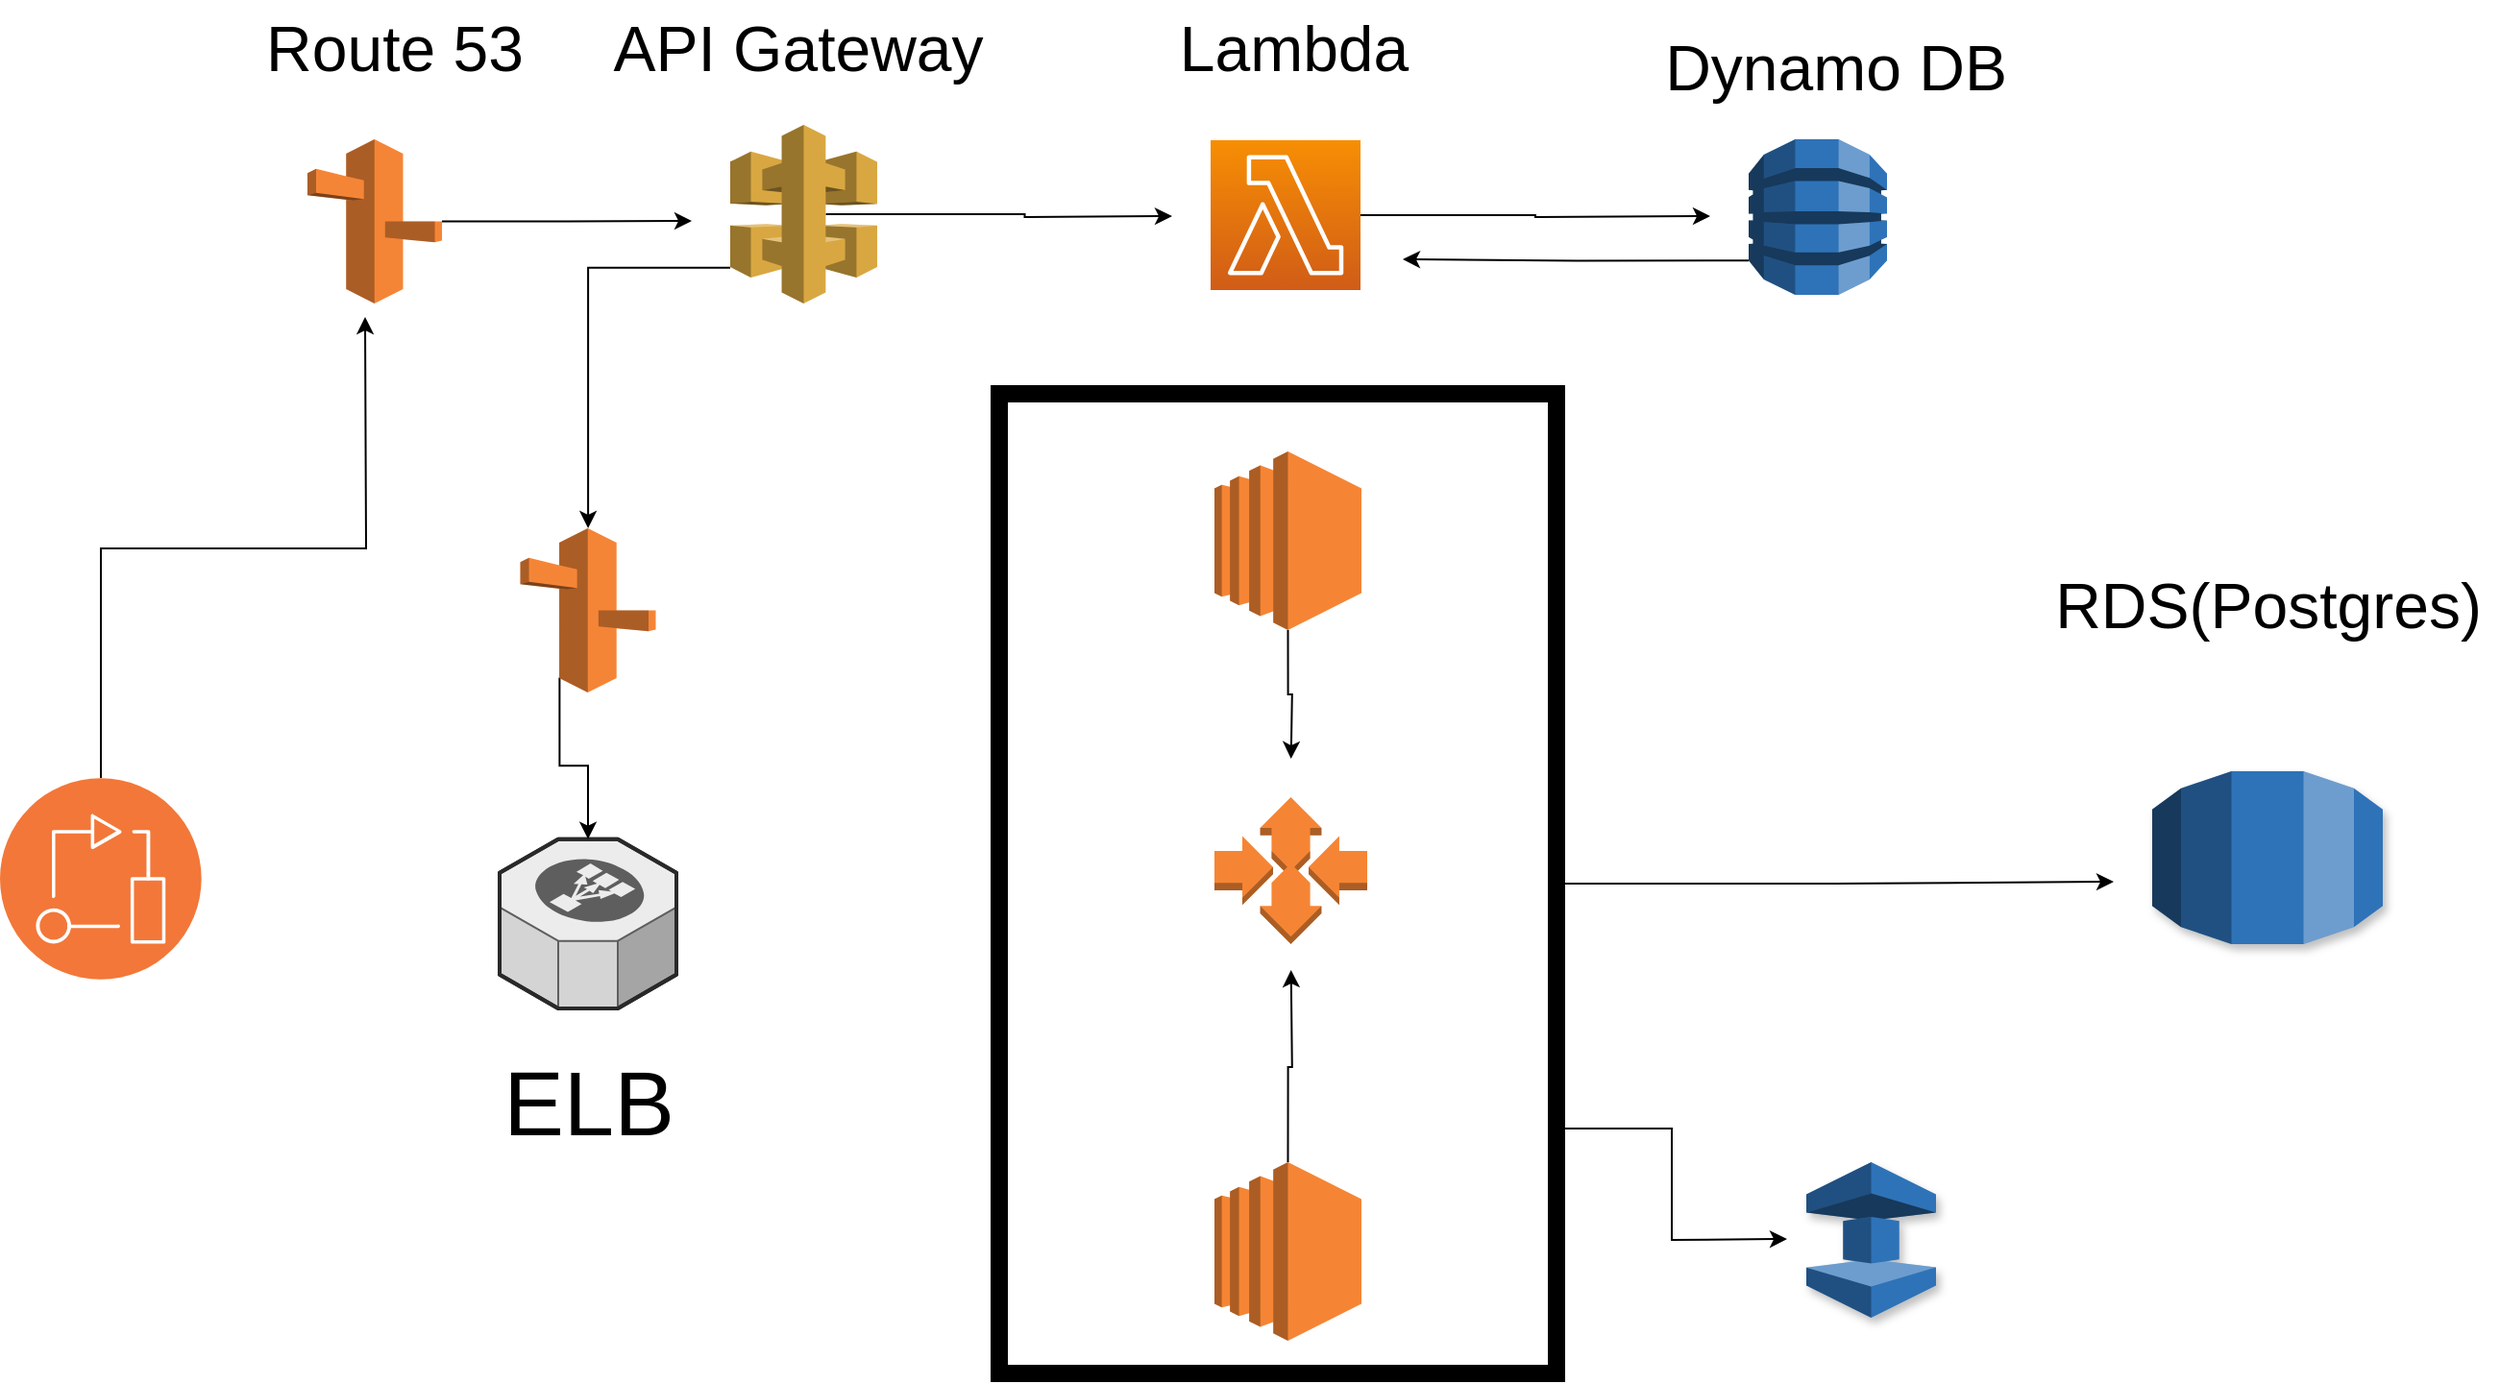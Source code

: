 <mxfile version="15.5.4" type="github">
  <diagram id="Ht1M8jgEwFfnCIfOTk4-" name="Page-1">
    <mxGraphModel dx="1711" dy="1103" grid="1" gridSize="10" guides="1" tooltips="1" connect="1" arrows="1" fold="1" page="1" pageScale="1" pageWidth="1169" pageHeight="827" math="0" shadow="0">
      <root>
        <mxCell id="0" />
        <mxCell id="1" parent="0" />
        <mxCell id="2VNhGdDJXCIvYu7sTkOq-33" style="edgeStyle=orthogonalEdgeStyle;rounded=0;orthogonalLoop=1;jettySize=auto;html=1;exitX=1;exitY=0.5;exitDx=0;exitDy=0;fontSize=33;verticalAlign=top;" edge="1" parent="1" source="2VNhGdDJXCIvYu7sTkOq-32">
          <mxGeometry relative="1" as="geometry">
            <mxPoint x="1120" y="494" as="targetPoint" />
          </mxGeometry>
        </mxCell>
        <mxCell id="2VNhGdDJXCIvYu7sTkOq-34" style="edgeStyle=orthogonalEdgeStyle;rounded=0;orthogonalLoop=1;jettySize=auto;html=1;exitX=1;exitY=0.75;exitDx=0;exitDy=0;fontSize=33;verticalAlign=top;" edge="1" parent="1" source="2VNhGdDJXCIvYu7sTkOq-32">
          <mxGeometry relative="1" as="geometry">
            <mxPoint x="950" y="680" as="targetPoint" />
          </mxGeometry>
        </mxCell>
        <mxCell id="2VNhGdDJXCIvYu7sTkOq-32" value="" style="whiteSpace=wrap;html=1;shadow=0;fontSize=33;strokeWidth=9;verticalAlign=top;" vertex="1" parent="1">
          <mxGeometry x="540" y="240" width="290" height="510" as="geometry" />
        </mxCell>
        <mxCell id="2VNhGdDJXCIvYu7sTkOq-18" style="edgeStyle=orthogonalEdgeStyle;rounded=0;orthogonalLoop=1;jettySize=auto;html=1;exitX=0;exitY=0.8;exitDx=0;exitDy=0;exitPerimeter=0;fontSize=47;" edge="1" parent="1" source="2VNhGdDJXCIvYu7sTkOq-1" target="2VNhGdDJXCIvYu7sTkOq-14">
          <mxGeometry relative="1" as="geometry" />
        </mxCell>
        <mxCell id="2VNhGdDJXCIvYu7sTkOq-21" style="edgeStyle=orthogonalEdgeStyle;rounded=0;orthogonalLoop=1;jettySize=auto;html=1;exitX=0.65;exitY=0.5;exitDx=0;exitDy=0;exitPerimeter=0;fontSize=47;" edge="1" parent="1" source="2VNhGdDJXCIvYu7sTkOq-1">
          <mxGeometry relative="1" as="geometry">
            <mxPoint x="630" y="147.5" as="targetPoint" />
          </mxGeometry>
        </mxCell>
        <mxCell id="2VNhGdDJXCIvYu7sTkOq-1" value="" style="outlineConnect=0;dashed=0;verticalLabelPosition=bottom;verticalAlign=top;align=center;html=1;shape=mxgraph.aws3.api_gateway;fillColor=#D9A741;gradientColor=none;" vertex="1" parent="1">
          <mxGeometry x="400" y="100" width="76.5" height="93" as="geometry" />
        </mxCell>
        <mxCell id="2VNhGdDJXCIvYu7sTkOq-17" style="edgeStyle=orthogonalEdgeStyle;rounded=0;orthogonalLoop=1;jettySize=auto;html=1;exitX=1;exitY=0.5;exitDx=0;exitDy=0;exitPerimeter=0;fontSize=47;" edge="1" parent="1" source="2VNhGdDJXCIvYu7sTkOq-2">
          <mxGeometry relative="1" as="geometry">
            <mxPoint x="380" y="150" as="targetPoint" />
          </mxGeometry>
        </mxCell>
        <mxCell id="2VNhGdDJXCIvYu7sTkOq-2" value="" style="outlineConnect=0;dashed=0;verticalLabelPosition=bottom;verticalAlign=top;align=center;html=1;shape=mxgraph.aws3.route_53;fillColor=#F58536;gradientColor=none;" vertex="1" parent="1">
          <mxGeometry x="180" y="107.5" width="70" height="85.5" as="geometry" />
        </mxCell>
        <mxCell id="2VNhGdDJXCIvYu7sTkOq-22" style="edgeStyle=orthogonalEdgeStyle;rounded=0;orthogonalLoop=1;jettySize=auto;html=1;exitX=1;exitY=0.5;exitDx=0;exitDy=0;exitPerimeter=0;fontSize=47;" edge="1" parent="1" source="2VNhGdDJXCIvYu7sTkOq-3">
          <mxGeometry relative="1" as="geometry">
            <mxPoint x="910" y="147.5" as="targetPoint" />
          </mxGeometry>
        </mxCell>
        <mxCell id="2VNhGdDJXCIvYu7sTkOq-3" value="" style="sketch=0;points=[[0,0,0],[0.25,0,0],[0.5,0,0],[0.75,0,0],[1,0,0],[0,1,0],[0.25,1,0],[0.5,1,0],[0.75,1,0],[1,1,0],[0,0.25,0],[0,0.5,0],[0,0.75,0],[1,0.25,0],[1,0.5,0],[1,0.75,0]];outlineConnect=0;fontColor=#232F3E;gradientColor=#F78E04;gradientDirection=north;fillColor=#D05C17;strokeColor=#ffffff;dashed=0;verticalLabelPosition=bottom;verticalAlign=top;align=center;html=1;fontSize=12;fontStyle=0;aspect=fixed;shape=mxgraph.aws4.resourceIcon;resIcon=mxgraph.aws4.lambda;" vertex="1" parent="1">
          <mxGeometry x="650" y="108" width="78" height="78" as="geometry" />
        </mxCell>
        <mxCell id="2VNhGdDJXCIvYu7sTkOq-25" style="edgeStyle=orthogonalEdgeStyle;rounded=0;orthogonalLoop=1;jettySize=auto;html=1;exitX=0;exitY=0.78;exitDx=0;exitDy=0;exitPerimeter=0;fontSize=33;" edge="1" parent="1" source="2VNhGdDJXCIvYu7sTkOq-4">
          <mxGeometry relative="1" as="geometry">
            <mxPoint x="750" y="170" as="targetPoint" />
          </mxGeometry>
        </mxCell>
        <mxCell id="2VNhGdDJXCIvYu7sTkOq-4" value="" style="outlineConnect=0;dashed=0;verticalLabelPosition=bottom;verticalAlign=top;align=center;html=1;shape=mxgraph.aws3.dynamo_db;fillColor=#2E73B8;gradientColor=none;" vertex="1" parent="1">
          <mxGeometry x="930" y="107.5" width="72" height="81" as="geometry" />
        </mxCell>
        <mxCell id="2VNhGdDJXCIvYu7sTkOq-5" value="" style="verticalLabelPosition=bottom;html=1;verticalAlign=top;strokeWidth=1;align=center;outlineConnect=0;dashed=0;outlineConnect=0;shape=mxgraph.aws3d.elasticLoadBalancing;fillColor=#ECECEC;strokeColor=#5E5E5E;aspect=fixed;" vertex="1" parent="1">
          <mxGeometry x="280" y="471.83" width="92" height="88.17" as="geometry" />
        </mxCell>
        <mxCell id="2VNhGdDJXCIvYu7sTkOq-9" value="" style="outlineConnect=0;dashed=0;verticalLabelPosition=bottom;verticalAlign=top;align=center;html=1;shape=mxgraph.aws3.rds;fillColor=#2E73B8;gradientColor=none;shadow=1;" vertex="1" parent="1">
          <mxGeometry x="1140" y="436.5" width="120" height="90" as="geometry" />
        </mxCell>
        <mxCell id="2VNhGdDJXCIvYu7sTkOq-10" value="" style="outlineConnect=0;dashed=0;verticalLabelPosition=bottom;verticalAlign=top;align=center;html=1;shape=mxgraph.aws3.elasticache;fillColor=#2E73B8;gradientColor=none;shadow=1;" vertex="1" parent="1">
          <mxGeometry x="960" y="640" width="67.5" height="81" as="geometry" />
        </mxCell>
        <mxCell id="2VNhGdDJXCIvYu7sTkOq-23" style="edgeStyle=orthogonalEdgeStyle;rounded=0;orthogonalLoop=1;jettySize=auto;html=1;exitX=0.5;exitY=0;exitDx=0;exitDy=0;fontSize=47;" edge="1" parent="1" source="2VNhGdDJXCIvYu7sTkOq-12">
          <mxGeometry relative="1" as="geometry">
            <mxPoint x="210" y="200" as="targetPoint" />
          </mxGeometry>
        </mxCell>
        <mxCell id="2VNhGdDJXCIvYu7sTkOq-12" value="" style="aspect=fixed;perimeter=ellipsePerimeter;html=1;align=center;shadow=0;dashed=0;fontColor=#4277BB;labelBackgroundColor=#ffffff;fontSize=12;spacingTop=3;image;image=img/lib/ibm/devops/devops.svg;" vertex="1" parent="1">
          <mxGeometry x="20" y="440" width="105" height="105" as="geometry" />
        </mxCell>
        <mxCell id="2VNhGdDJXCIvYu7sTkOq-13" value="ELB" style="text;html=1;align=center;verticalAlign=middle;resizable=0;points=[];autosize=1;strokeColor=none;fillColor=none;strokeWidth=6;spacing=10;fontSize=47;" vertex="1" parent="1">
          <mxGeometry x="266" y="570" width="120" height="80" as="geometry" />
        </mxCell>
        <mxCell id="2VNhGdDJXCIvYu7sTkOq-19" style="edgeStyle=orthogonalEdgeStyle;rounded=0;orthogonalLoop=1;jettySize=auto;html=1;exitX=0.29;exitY=0.91;exitDx=0;exitDy=0;exitPerimeter=0;fontSize=47;" edge="1" parent="1" source="2VNhGdDJXCIvYu7sTkOq-14" target="2VNhGdDJXCIvYu7sTkOq-5">
          <mxGeometry relative="1" as="geometry" />
        </mxCell>
        <mxCell id="2VNhGdDJXCIvYu7sTkOq-14" value="" style="outlineConnect=0;dashed=0;verticalLabelPosition=bottom;verticalAlign=top;align=center;html=1;shape=mxgraph.aws3.route_53;fillColor=#F58536;gradientColor=none;" vertex="1" parent="1">
          <mxGeometry x="290.75" y="310" width="70.5" height="85.5" as="geometry" />
        </mxCell>
        <mxCell id="2VNhGdDJXCIvYu7sTkOq-20" value="Route 53" style="text;html=1;align=center;verticalAlign=middle;resizable=0;points=[];autosize=1;strokeColor=none;fillColor=none;fontSize=33;" vertex="1" parent="1">
          <mxGeometry x="150" y="35" width="150" height="50" as="geometry" />
        </mxCell>
        <mxCell id="2VNhGdDJXCIvYu7sTkOq-24" value="API Gateway" style="text;html=1;align=center;verticalAlign=middle;resizable=0;points=[];autosize=1;strokeColor=none;fillColor=none;fontSize=33;" vertex="1" parent="1">
          <mxGeometry x="330" y="35" width="210" height="50" as="geometry" />
        </mxCell>
        <mxCell id="2VNhGdDJXCIvYu7sTkOq-27" value="Lambda" style="text;html=1;align=center;verticalAlign=middle;resizable=0;points=[];autosize=1;strokeColor=none;fillColor=none;fontSize=33;" vertex="1" parent="1">
          <mxGeometry x="628.25" y="35" width="130" height="50" as="geometry" />
        </mxCell>
        <mxCell id="2VNhGdDJXCIvYu7sTkOq-28" value="Dynamo DB" style="text;html=1;align=center;verticalAlign=middle;resizable=0;points=[];autosize=1;strokeColor=none;fillColor=none;fontSize=33;" vertex="1" parent="1">
          <mxGeometry x="880" y="45" width="190" height="50" as="geometry" />
        </mxCell>
        <mxCell id="2VNhGdDJXCIvYu7sTkOq-29" style="edgeStyle=orthogonalEdgeStyle;rounded=0;orthogonalLoop=1;jettySize=auto;html=1;exitX=0.5;exitY=1;exitDx=0;exitDy=0;exitPerimeter=0;fontSize=33;verticalAlign=top;" edge="1" parent="1" source="2VNhGdDJXCIvYu7sTkOq-6">
          <mxGeometry relative="1" as="geometry">
            <mxPoint x="691.857" y="430" as="targetPoint" />
          </mxGeometry>
        </mxCell>
        <mxCell id="2VNhGdDJXCIvYu7sTkOq-6" value="" style="outlineConnect=0;verticalLabelPosition=bottom;verticalAlign=top;align=center;html=1;shape=mxgraph.aws3.ec2;fillColor=#F58534;gradientColor=none;shadow=0;strokeWidth=9;" vertex="1" parent="1">
          <mxGeometry x="652" y="270" width="76.5" height="93" as="geometry" />
        </mxCell>
        <mxCell id="2VNhGdDJXCIvYu7sTkOq-30" style="edgeStyle=orthogonalEdgeStyle;rounded=0;orthogonalLoop=1;jettySize=auto;html=1;exitX=0.5;exitY=0;exitDx=0;exitDy=0;exitPerimeter=0;fontSize=33;verticalAlign=top;" edge="1" parent="1" source="2VNhGdDJXCIvYu7sTkOq-7">
          <mxGeometry relative="1" as="geometry">
            <mxPoint x="691.857" y="540" as="targetPoint" />
          </mxGeometry>
        </mxCell>
        <mxCell id="2VNhGdDJXCIvYu7sTkOq-7" value="" style="outlineConnect=0;verticalLabelPosition=bottom;verticalAlign=top;align=center;html=1;shape=mxgraph.aws3.ec2;fillColor=#F58534;gradientColor=none;shadow=0;strokeWidth=9;" vertex="1" parent="1">
          <mxGeometry x="652" y="640" width="76.5" height="93" as="geometry" />
        </mxCell>
        <mxCell id="2VNhGdDJXCIvYu7sTkOq-8" value="" style="outlineConnect=0;verticalLabelPosition=bottom;verticalAlign=top;align=center;html=1;shape=mxgraph.aws3.auto_scaling;fillColor=#F58534;gradientColor=none;shadow=0;strokeWidth=9;" vertex="1" parent="1">
          <mxGeometry x="652" y="450" width="79.5" height="76.5" as="geometry" />
        </mxCell>
        <mxCell id="2VNhGdDJXCIvYu7sTkOq-35" value="RDS(Postgres)" style="text;html=1;align=center;verticalAlign=middle;resizable=0;points=[];autosize=1;strokeColor=none;fillColor=none;fontSize=33;" vertex="1" parent="1">
          <mxGeometry x="1080" y="325" width="240" height="50" as="geometry" />
        </mxCell>
      </root>
    </mxGraphModel>
  </diagram>
</mxfile>
